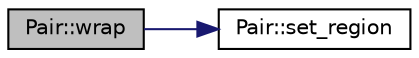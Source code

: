 digraph "Pair::wrap"
{
 // LATEX_PDF_SIZE
  edge [fontname="Helvetica",fontsize="10",labelfontname="Helvetica",labelfontsize="10"];
  node [fontname="Helvetica",fontsize="10",shape=record];
  rankdir="LR";
  Node1 [label="Pair::wrap",height=0.2,width=0.4,color="black", fillcolor="grey75", style="filled", fontcolor="black",tooltip=" "];
  Node1 -> Node2 [color="midnightblue",fontsize="10",style="solid",fontname="Helvetica"];
  Node2 [label="Pair::set_region",height=0.2,width=0.4,color="black", fillcolor="white", style="filled",URL="$d2/d49/class_pair.html#a2a4fba2072eb8db514b90db26d412b38",tooltip=" "];
}
